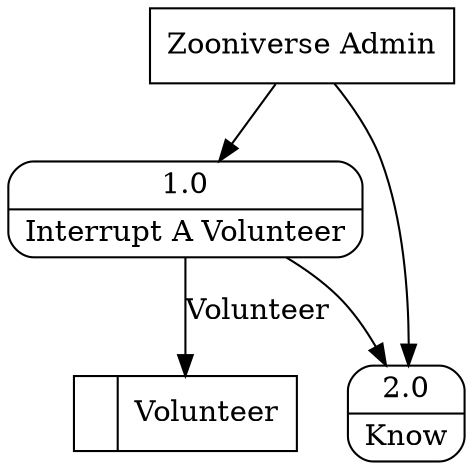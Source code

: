 digraph dfd2{ 
node[shape=record]
200 [label="<f0>  |<f1> Volunteer " ];
201 [label="Zooniverse Admin" shape=box];
202 [label="{<f0> 1.0|<f1> Interrupt A Volunteer }" shape=Mrecord];
203 [label="{<f0> 2.0|<f1> Know }" shape=Mrecord];
201 -> 202
201 -> 203
202 -> 203
202 -> 200 [label="Volunteer"]
}